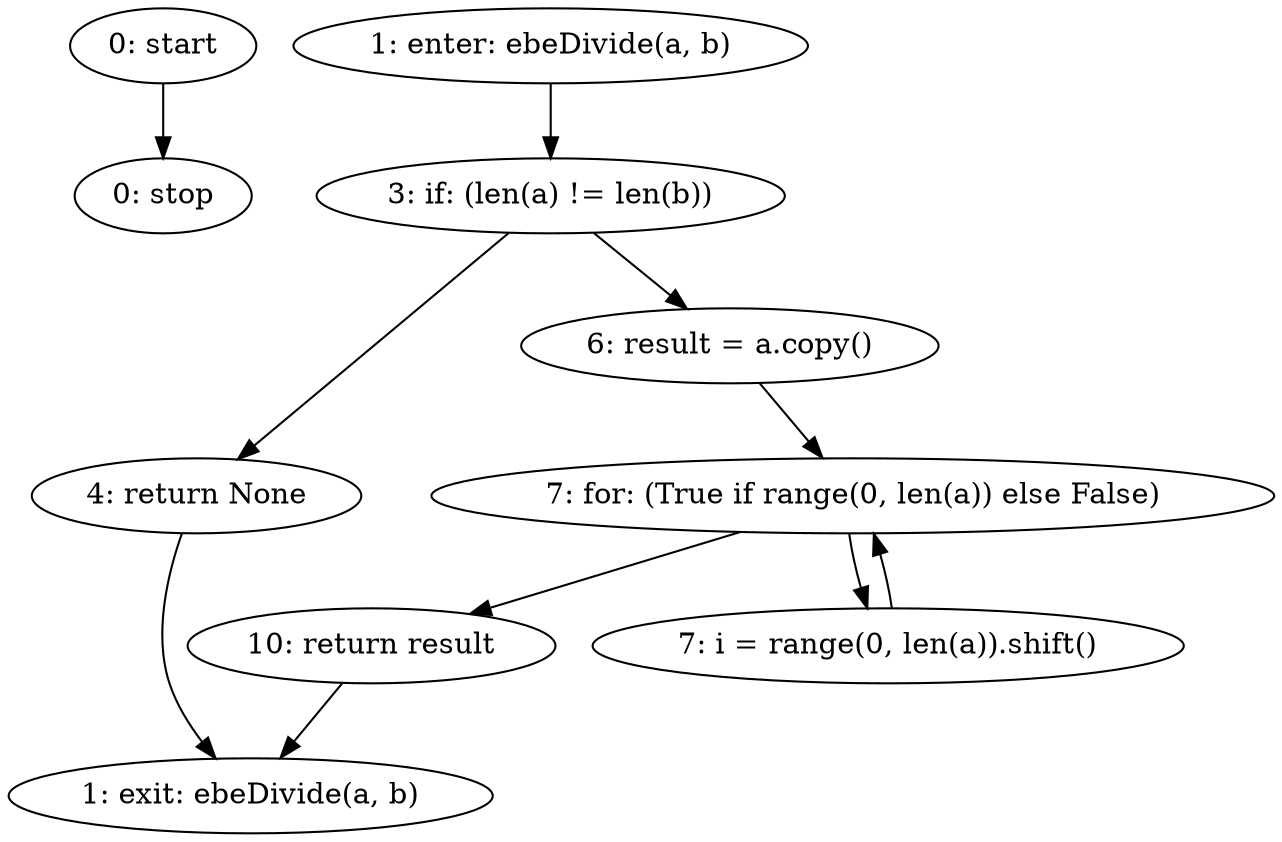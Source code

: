 strict digraph "" {
	node [label="\N"];
	0	[label="0: start"];
	9	[label="0: stop"];
	0 -> 9;
	1	[label="1: enter: ebeDivide(a, b)"];
	3	[label="3: if: (len(a) != len(b))"];
	1 -> 3;
	4	[label="4: return None"];
	3 -> 4;
	5	[label="6: result = a.copy()"];
	3 -> 5;
	2	[label="1: exit: ebeDivide(a, b)"];
	4 -> 2;
	8	[label="10: return result"];
	8 -> 2;
	6	[label="7: for: (True if range(0, len(a)) else False)"];
	5 -> 6;
	6 -> 8;
	7	[label="7: i = range(0, len(a)).shift()"];
	6 -> 7;
	7 -> 6;
}
